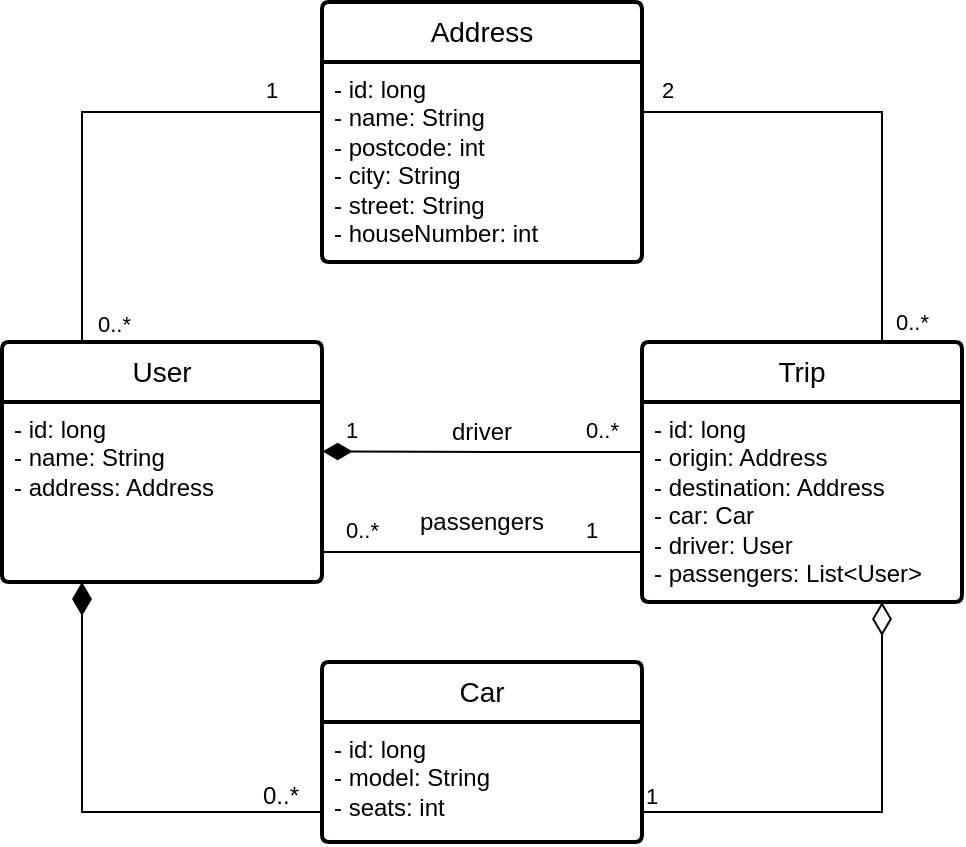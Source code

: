 <mxfile version="22.1.0" type="device">
  <diagram name="Seite-1" id="Zm13n7RTOfceaTzSDPpB">
    <mxGraphModel dx="1430" dy="757" grid="1" gridSize="10" guides="1" tooltips="1" connect="1" arrows="1" fold="1" page="1" pageScale="1" pageWidth="1169" pageHeight="827" math="0" shadow="0">
      <root>
        <mxCell id="0" />
        <mxCell id="1" parent="0" />
        <mxCell id="UeFVtS0mcUU2G86_YDcn-19" style="edgeStyle=orthogonalEdgeStyle;rounded=0;orthogonalLoop=1;jettySize=auto;html=1;exitX=0.25;exitY=0;exitDx=0;exitDy=0;entryX=0;entryY=0.25;entryDx=0;entryDy=0;endArrow=none;endFill=0;" edge="1" parent="1" source="UeFVtS0mcUU2G86_YDcn-6" target="UeFVtS0mcUU2G86_YDcn-11">
          <mxGeometry relative="1" as="geometry" />
        </mxCell>
        <mxCell id="UeFVtS0mcUU2G86_YDcn-6" value="User" style="swimlane;childLayout=stackLayout;horizontal=1;startSize=30;horizontalStack=0;rounded=1;fontSize=14;fontStyle=0;strokeWidth=2;resizeParent=0;resizeLast=1;shadow=0;dashed=0;align=center;arcSize=4;whiteSpace=wrap;html=1;" vertex="1" parent="1">
          <mxGeometry x="80" y="200" width="160" height="120" as="geometry" />
        </mxCell>
        <mxCell id="UeFVtS0mcUU2G86_YDcn-7" value="- id: long&lt;br&gt;- name: String&lt;br&gt;- address: Address" style="align=left;strokeColor=none;fillColor=none;spacingLeft=4;fontSize=12;verticalAlign=top;resizable=0;rotatable=0;part=1;html=1;" vertex="1" parent="UeFVtS0mcUU2G86_YDcn-6">
          <mxGeometry y="30" width="160" height="90" as="geometry" />
        </mxCell>
        <mxCell id="UeFVtS0mcUU2G86_YDcn-20" style="edgeStyle=orthogonalEdgeStyle;rounded=0;orthogonalLoop=1;jettySize=auto;html=1;exitX=0.75;exitY=0;exitDx=0;exitDy=0;entryX=1;entryY=0.25;entryDx=0;entryDy=0;endArrow=none;endFill=0;" edge="1" parent="1" source="UeFVtS0mcUU2G86_YDcn-8" target="UeFVtS0mcUU2G86_YDcn-11">
          <mxGeometry relative="1" as="geometry" />
        </mxCell>
        <mxCell id="UeFVtS0mcUU2G86_YDcn-8" value="Trip" style="swimlane;childLayout=stackLayout;horizontal=1;startSize=30;horizontalStack=0;rounded=1;fontSize=14;fontStyle=0;strokeWidth=2;resizeParent=0;resizeLast=1;shadow=0;dashed=0;align=center;arcSize=4;whiteSpace=wrap;html=1;" vertex="1" parent="1">
          <mxGeometry x="400" y="200" width="160" height="130" as="geometry" />
        </mxCell>
        <mxCell id="UeFVtS0mcUU2G86_YDcn-9" value="- id: long&lt;br&gt;- origin: Address&lt;br&gt;- destination: Address&lt;br&gt;- car: Car&lt;br&gt;- driver: User&lt;br&gt;- passengers: List&amp;lt;User&amp;gt;" style="align=left;strokeColor=none;fillColor=none;spacingLeft=4;fontSize=12;verticalAlign=top;resizable=0;rotatable=0;part=1;html=1;" vertex="1" parent="UeFVtS0mcUU2G86_YDcn-8">
          <mxGeometry y="30" width="160" height="100" as="geometry" />
        </mxCell>
        <mxCell id="UeFVtS0mcUU2G86_YDcn-10" value="Address" style="swimlane;childLayout=stackLayout;horizontal=1;startSize=30;horizontalStack=0;rounded=1;fontSize=14;fontStyle=0;strokeWidth=2;resizeParent=0;resizeLast=1;shadow=0;dashed=0;align=center;arcSize=4;whiteSpace=wrap;html=1;" vertex="1" parent="1">
          <mxGeometry x="240" y="30" width="160" height="130" as="geometry" />
        </mxCell>
        <mxCell id="UeFVtS0mcUU2G86_YDcn-11" value="- id: long&lt;br&gt;- name: String&lt;br&gt;- postcode: int&lt;br&gt;- city: String&lt;br&gt;- street: String&lt;br&gt;- houseNumber: int" style="align=left;strokeColor=none;fillColor=none;spacingLeft=4;fontSize=12;verticalAlign=top;resizable=0;rotatable=0;part=1;html=1;" vertex="1" parent="UeFVtS0mcUU2G86_YDcn-10">
          <mxGeometry y="30" width="160" height="100" as="geometry" />
        </mxCell>
        <mxCell id="UeFVtS0mcUU2G86_YDcn-12" value="Car" style="swimlane;childLayout=stackLayout;horizontal=1;startSize=30;horizontalStack=0;rounded=1;fontSize=14;fontStyle=0;strokeWidth=2;resizeParent=0;resizeLast=1;shadow=0;dashed=0;align=center;arcSize=4;whiteSpace=wrap;html=1;" vertex="1" parent="1">
          <mxGeometry x="240" y="360" width="160" height="90" as="geometry" />
        </mxCell>
        <mxCell id="UeFVtS0mcUU2G86_YDcn-13" value="- id: long&lt;br&gt;- model: String&lt;br&gt;- seats: int" style="align=left;strokeColor=none;fillColor=none;spacingLeft=4;fontSize=12;verticalAlign=top;resizable=0;rotatable=0;part=1;html=1;" vertex="1" parent="UeFVtS0mcUU2G86_YDcn-12">
          <mxGeometry y="30" width="160" height="60" as="geometry" />
        </mxCell>
        <mxCell id="UeFVtS0mcUU2G86_YDcn-14" value="" style="endArrow=none;html=1;endSize=12;startArrow=diamondThin;startSize=14;startFill=1;edgeStyle=orthogonalEdgeStyle;align=left;verticalAlign=bottom;rounded=0;entryX=0;entryY=0.75;entryDx=0;entryDy=0;exitX=0.25;exitY=1;exitDx=0;exitDy=0;endFill=0;" edge="1" parent="1" source="UeFVtS0mcUU2G86_YDcn-7" target="UeFVtS0mcUU2G86_YDcn-13">
          <mxGeometry x="-0.66" y="-10" relative="1" as="geometry">
            <mxPoint x="30" y="430" as="sourcePoint" />
            <mxPoint x="190" y="430" as="targetPoint" />
            <mxPoint as="offset" />
          </mxGeometry>
        </mxCell>
        <mxCell id="UeFVtS0mcUU2G86_YDcn-15" value="" style="endArrow=none;html=1;endSize=12;startArrow=diamondThin;startSize=14;startFill=0;edgeStyle=orthogonalEdgeStyle;align=left;verticalAlign=bottom;rounded=0;exitX=0.75;exitY=1;exitDx=0;exitDy=0;entryX=1;entryY=0.75;entryDx=0;entryDy=0;endFill=0;" edge="1" parent="1" source="UeFVtS0mcUU2G86_YDcn-9" target="UeFVtS0mcUU2G86_YDcn-13">
          <mxGeometry x="-0.807" y="10" relative="1" as="geometry">
            <mxPoint x="360" y="400" as="sourcePoint" />
            <mxPoint x="520" y="400" as="targetPoint" />
            <mxPoint as="offset" />
          </mxGeometry>
        </mxCell>
        <mxCell id="UeFVtS0mcUU2G86_YDcn-26" value="0..*" style="text;html=1;strokeColor=none;fillColor=none;align=center;verticalAlign=middle;whiteSpace=wrap;rounded=0;" vertex="1" parent="1">
          <mxGeometry x="200" y="420" width="39" height="13" as="geometry" />
        </mxCell>
        <mxCell id="UeFVtS0mcUU2G86_YDcn-27" value="&lt;span style=&quot;color: rgb(0, 0, 0); font-family: Helvetica; font-size: 11px; font-style: normal; font-variant-ligatures: normal; font-variant-caps: normal; font-weight: 400; letter-spacing: normal; orphans: 2; text-align: left; text-indent: 0px; text-transform: none; widows: 2; word-spacing: 0px; -webkit-text-stroke-width: 0px; background-color: rgb(255, 255, 255); text-decoration-thickness: initial; text-decoration-style: initial; text-decoration-color: initial; float: none; display: inline !important;&quot;&gt;1&lt;/span&gt;" style="text;whiteSpace=wrap;html=1;" vertex="1" parent="1">
          <mxGeometry x="400" y="413" width="10" height="20" as="geometry" />
        </mxCell>
        <mxCell id="UeFVtS0mcUU2G86_YDcn-28" style="edgeStyle=orthogonalEdgeStyle;rounded=0;orthogonalLoop=1;jettySize=auto;html=1;exitX=0;exitY=0.75;exitDx=0;exitDy=0;endSize=12;startSize=14;endArrow=none;endFill=0;startArrow=none;startFill=0;" edge="1" parent="1" source="UeFVtS0mcUU2G86_YDcn-9">
          <mxGeometry relative="1" as="geometry">
            <mxPoint x="240" y="305" as="targetPoint" />
          </mxGeometry>
        </mxCell>
        <mxCell id="UeFVtS0mcUU2G86_YDcn-29" style="edgeStyle=orthogonalEdgeStyle;rounded=0;orthogonalLoop=1;jettySize=auto;html=1;exitX=0;exitY=0.25;exitDx=0;exitDy=0;endArrow=diamondThin;endFill=1;startSize=14;endSize=12;" edge="1" parent="1" source="UeFVtS0mcUU2G86_YDcn-9">
          <mxGeometry relative="1" as="geometry">
            <mxPoint x="240.345" y="254.724" as="targetPoint" />
          </mxGeometry>
        </mxCell>
        <mxCell id="UeFVtS0mcUU2G86_YDcn-30" value="&lt;span style=&quot;color: rgb(0, 0, 0); font-family: Helvetica; font-size: 11px; font-style: normal; font-variant-ligatures: normal; font-variant-caps: normal; font-weight: 400; letter-spacing: normal; orphans: 2; text-align: left; text-indent: 0px; text-transform: none; widows: 2; word-spacing: 0px; -webkit-text-stroke-width: 0px; background-color: rgb(255, 255, 255); text-decoration-thickness: initial; text-decoration-style: initial; text-decoration-color: initial; float: none; display: inline !important;&quot;&gt;1&lt;/span&gt;" style="text;whiteSpace=wrap;html=1;" vertex="1" parent="1">
          <mxGeometry x="250" y="230" width="10" height="20" as="geometry" />
        </mxCell>
        <mxCell id="UeFVtS0mcUU2G86_YDcn-31" value="&lt;span style=&quot;color: rgb(0, 0, 0); font-family: Helvetica; font-size: 11px; font-style: normal; font-variant-ligatures: normal; font-variant-caps: normal; font-weight: 400; letter-spacing: normal; orphans: 2; text-align: left; text-indent: 0px; text-transform: none; widows: 2; word-spacing: 0px; -webkit-text-stroke-width: 0px; background-color: rgb(255, 255, 255); text-decoration-thickness: initial; text-decoration-style: initial; text-decoration-color: initial; float: none; display: inline !important;&quot;&gt;0..*&lt;br&gt;&lt;/span&gt;" style="text;whiteSpace=wrap;html=1;" vertex="1" parent="1">
          <mxGeometry x="370" y="230" width="30" height="20" as="geometry" />
        </mxCell>
        <mxCell id="UeFVtS0mcUU2G86_YDcn-32" value="driver" style="text;html=1;strokeColor=none;fillColor=none;align=center;verticalAlign=middle;whiteSpace=wrap;rounded=0;" vertex="1" parent="1">
          <mxGeometry x="290" y="230" width="60" height="30" as="geometry" />
        </mxCell>
        <mxCell id="UeFVtS0mcUU2G86_YDcn-33" value="&lt;span style=&quot;color: rgb(0, 0, 0); font-family: Helvetica; font-size: 11px; font-style: normal; font-variant-ligatures: normal; font-variant-caps: normal; font-weight: 400; letter-spacing: normal; orphans: 2; text-align: left; text-indent: 0px; text-transform: none; widows: 2; word-spacing: 0px; -webkit-text-stroke-width: 0px; background-color: rgb(255, 255, 255); text-decoration-thickness: initial; text-decoration-style: initial; text-decoration-color: initial; float: none; display: inline !important;&quot;&gt;1&lt;br&gt;&lt;/span&gt;" style="text;whiteSpace=wrap;html=1;" vertex="1" parent="1">
          <mxGeometry x="370" y="280" width="30" height="20" as="geometry" />
        </mxCell>
        <mxCell id="UeFVtS0mcUU2G86_YDcn-34" value="&lt;span style=&quot;color: rgb(0, 0, 0); font-family: Helvetica; font-size: 11px; font-style: normal; font-variant-ligatures: normal; font-variant-caps: normal; font-weight: 400; letter-spacing: normal; orphans: 2; text-align: left; text-indent: 0px; text-transform: none; widows: 2; word-spacing: 0px; -webkit-text-stroke-width: 0px; background-color: rgb(255, 255, 255); text-decoration-thickness: initial; text-decoration-style: initial; text-decoration-color: initial; float: none; display: inline !important;&quot;&gt;0..*&lt;/span&gt;" style="text;whiteSpace=wrap;html=1;" vertex="1" parent="1">
          <mxGeometry x="250" y="280" width="10" height="20" as="geometry" />
        </mxCell>
        <mxCell id="UeFVtS0mcUU2G86_YDcn-35" value="passengers" style="text;html=1;strokeColor=none;fillColor=none;align=center;verticalAlign=middle;whiteSpace=wrap;rounded=0;" vertex="1" parent="1">
          <mxGeometry x="290" y="275" width="60" height="30" as="geometry" />
        </mxCell>
        <mxCell id="UeFVtS0mcUU2G86_YDcn-37" value="&lt;span style=&quot;color: rgb(0, 0, 0); font-family: Helvetica; font-size: 11px; font-style: normal; font-variant-ligatures: normal; font-variant-caps: normal; font-weight: 400; letter-spacing: normal; orphans: 2; text-align: left; text-indent: 0px; text-transform: none; widows: 2; word-spacing: 0px; -webkit-text-stroke-width: 0px; background-color: rgb(255, 255, 255); text-decoration-thickness: initial; text-decoration-style: initial; text-decoration-color: initial; float: none; display: inline !important;&quot;&gt;0..*&lt;br&gt;&lt;/span&gt;" style="text;whiteSpace=wrap;html=1;" vertex="1" parent="1">
          <mxGeometry x="126" y="177" width="30" height="20" as="geometry" />
        </mxCell>
        <mxCell id="UeFVtS0mcUU2G86_YDcn-38" value="&lt;span style=&quot;color: rgb(0, 0, 0); font-family: Helvetica; font-size: 11px; font-style: normal; font-variant-ligatures: normal; font-variant-caps: normal; font-weight: 400; letter-spacing: normal; orphans: 2; text-align: left; text-indent: 0px; text-transform: none; widows: 2; word-spacing: 0px; -webkit-text-stroke-width: 0px; background-color: rgb(255, 255, 255); text-decoration-thickness: initial; text-decoration-style: initial; text-decoration-color: initial; float: none; display: inline !important;&quot;&gt;1&lt;br&gt;&lt;/span&gt;" style="text;whiteSpace=wrap;html=1;" vertex="1" parent="1">
          <mxGeometry x="209.5" y="60" width="20" height="20" as="geometry" />
        </mxCell>
        <mxCell id="UeFVtS0mcUU2G86_YDcn-39" value="&lt;span style=&quot;color: rgb(0, 0, 0); font-family: Helvetica; font-size: 11px; font-style: normal; font-variant-ligatures: normal; font-variant-caps: normal; font-weight: 400; letter-spacing: normal; orphans: 2; text-align: left; text-indent: 0px; text-transform: none; widows: 2; word-spacing: 0px; -webkit-text-stroke-width: 0px; background-color: rgb(255, 255, 255); text-decoration-thickness: initial; text-decoration-style: initial; text-decoration-color: initial; float: none; display: inline !important;&quot;&gt;2&lt;br&gt;&lt;/span&gt;" style="text;whiteSpace=wrap;html=1;" vertex="1" parent="1">
          <mxGeometry x="408" y="60" width="20" height="20" as="geometry" />
        </mxCell>
        <mxCell id="UeFVtS0mcUU2G86_YDcn-40" value="&lt;span style=&quot;color: rgb(0, 0, 0); font-family: Helvetica; font-size: 11px; font-style: normal; font-variant-ligatures: normal; font-variant-caps: normal; font-weight: 400; letter-spacing: normal; orphans: 2; text-align: left; text-indent: 0px; text-transform: none; widows: 2; word-spacing: 0px; -webkit-text-stroke-width: 0px; background-color: rgb(255, 255, 255); text-decoration-thickness: initial; text-decoration-style: initial; text-decoration-color: initial; float: none; display: inline !important;&quot;&gt;0..*&lt;br&gt;&lt;/span&gt;" style="text;whiteSpace=wrap;html=1;" vertex="1" parent="1">
          <mxGeometry x="525" y="176" width="20" height="20" as="geometry" />
        </mxCell>
      </root>
    </mxGraphModel>
  </diagram>
</mxfile>
